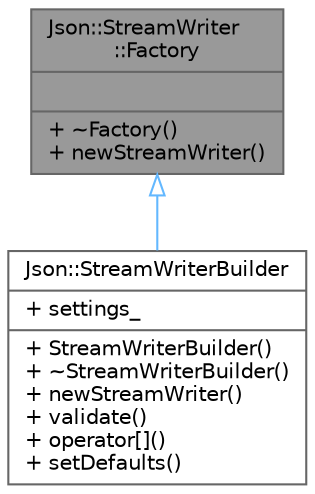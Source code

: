 digraph "Json::StreamWriter::Factory"
{
 // LATEX_PDF_SIZE
  bgcolor="transparent";
  edge [fontname=Helvetica,fontsize=10,labelfontname=Helvetica,labelfontsize=10];
  node [fontname=Helvetica,fontsize=10,shape=box,height=0.2,width=0.4];
  Node1 [shape=record,label="{Json::StreamWriter\l::Factory\n||+ ~Factory()\l+ newStreamWriter()\l}",height=0.2,width=0.4,color="gray40", fillcolor="grey60", style="filled", fontcolor="black",tooltip="A simple abstract factory."];
  Node1 -> Node2 [dir="back",color="steelblue1",style="solid",arrowtail="onormal"];
  Node2 [shape=record,label="{Json::StreamWriterBuilder\n|+ settings_\l|+ StreamWriterBuilder()\l+ ~StreamWriterBuilder()\l+ newStreamWriter()\l+ validate()\l+ operator[]()\l+ setDefaults()\l}",height=0.2,width=0.4,color="gray40", fillcolor="white", style="filled",URL="$class_json_1_1_stream_writer_builder.html",tooltip="Build a StreamWriter implementation."];
}
